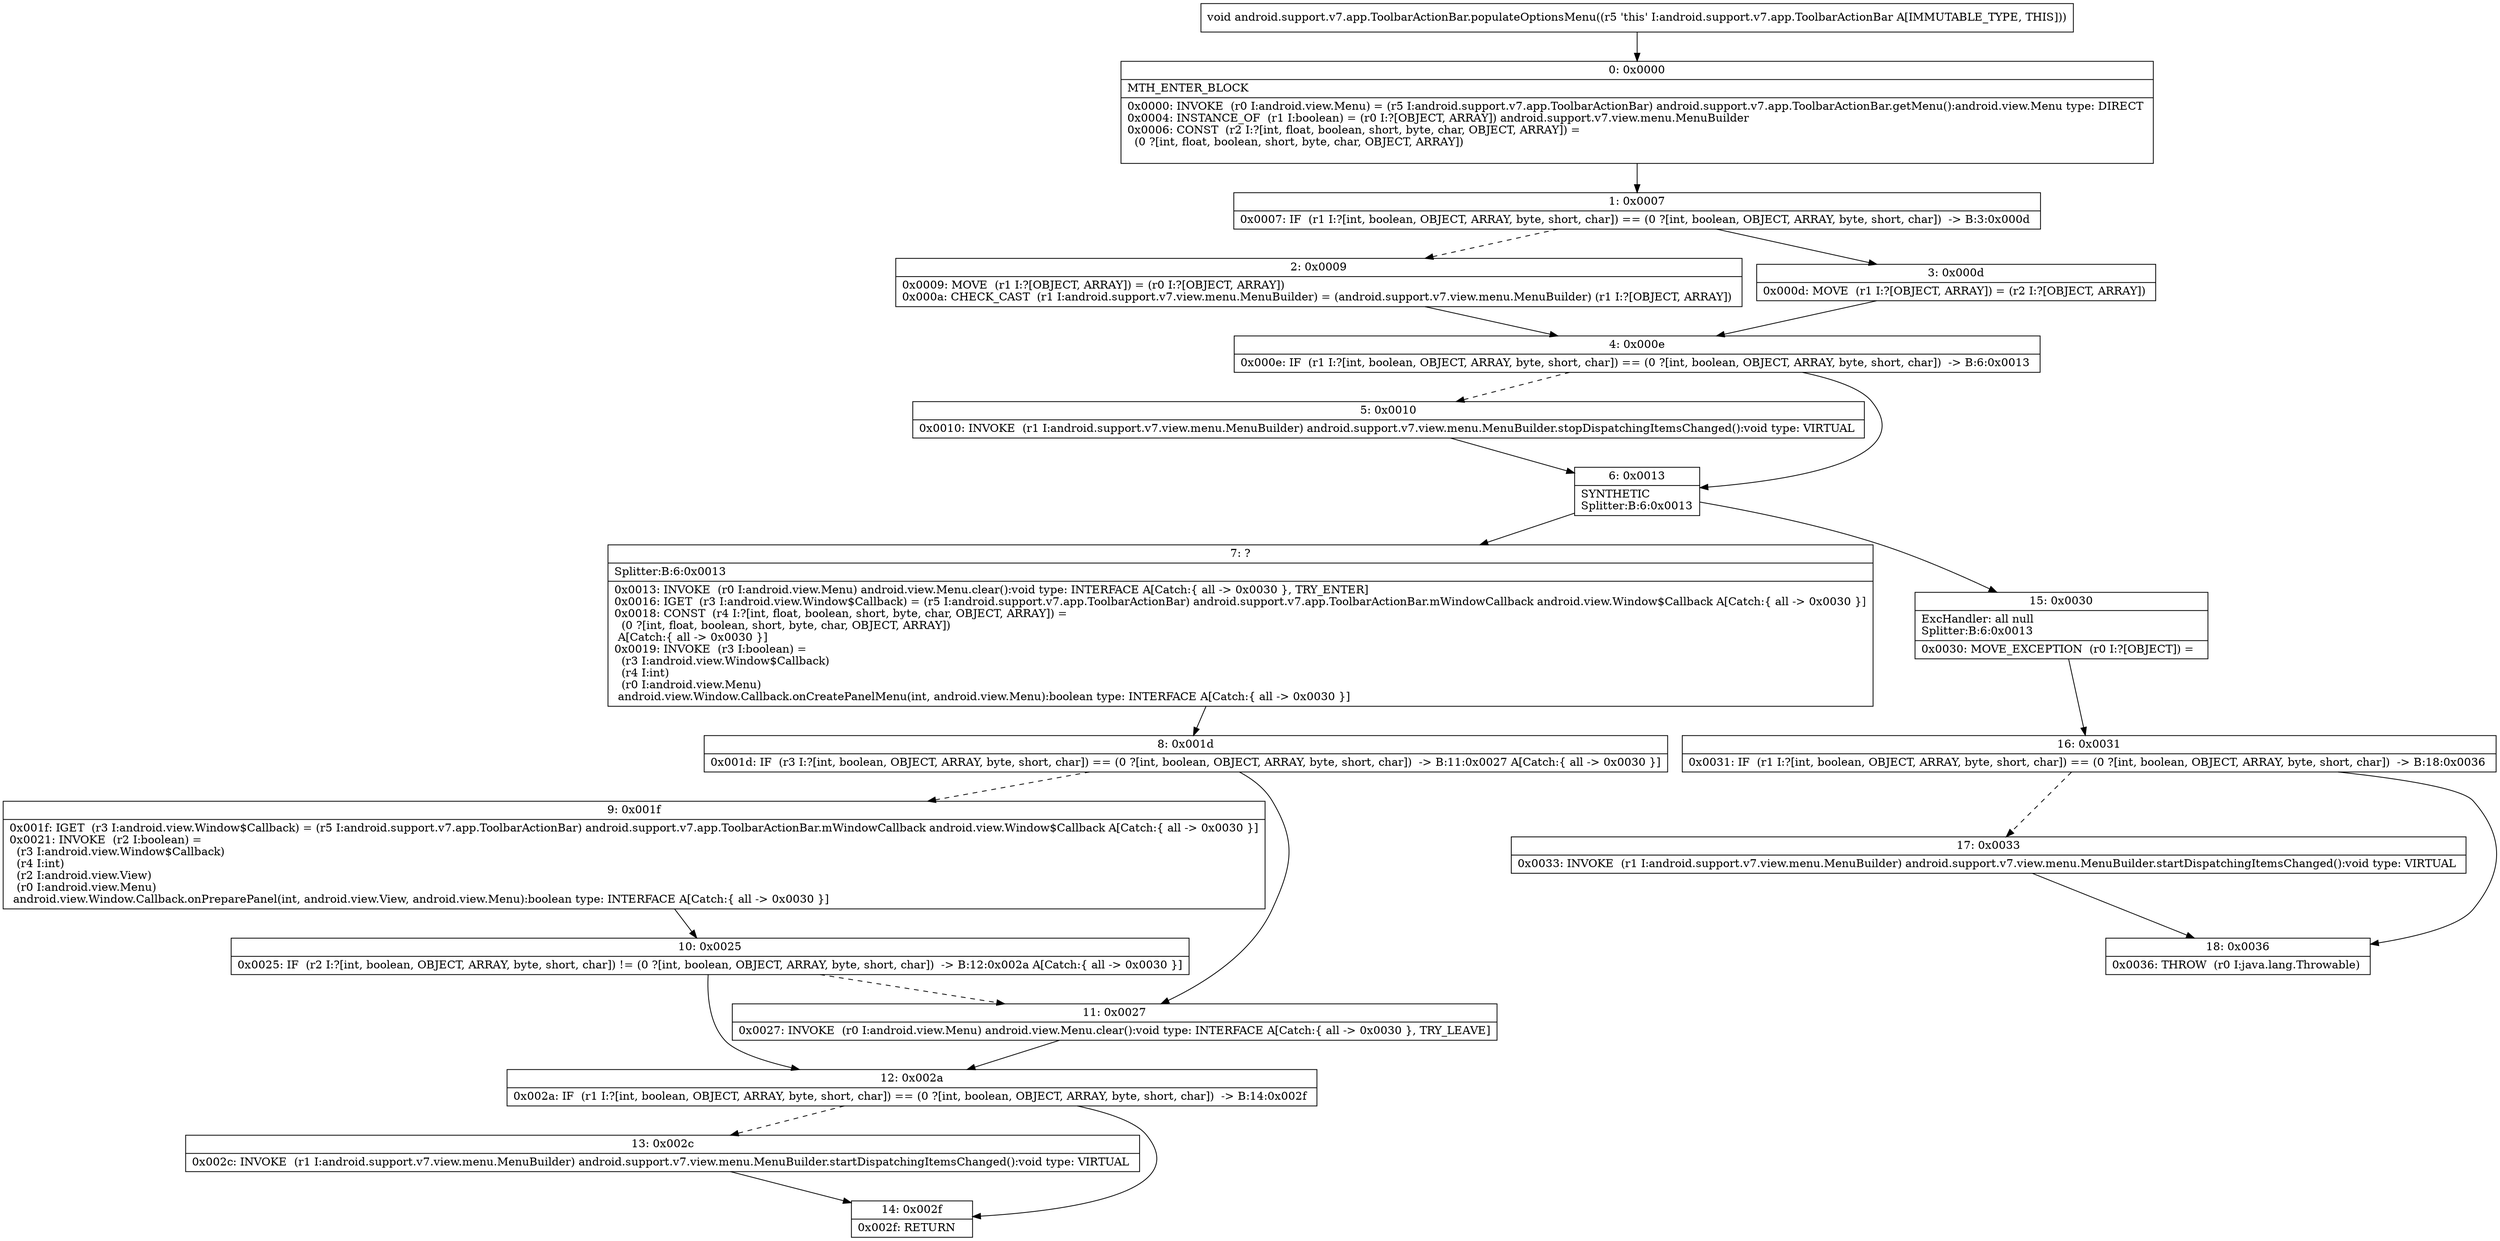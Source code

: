 digraph "CFG forandroid.support.v7.app.ToolbarActionBar.populateOptionsMenu()V" {
Node_0 [shape=record,label="{0\:\ 0x0000|MTH_ENTER_BLOCK\l|0x0000: INVOKE  (r0 I:android.view.Menu) = (r5 I:android.support.v7.app.ToolbarActionBar) android.support.v7.app.ToolbarActionBar.getMenu():android.view.Menu type: DIRECT \l0x0004: INSTANCE_OF  (r1 I:boolean) = (r0 I:?[OBJECT, ARRAY]) android.support.v7.view.menu.MenuBuilder \l0x0006: CONST  (r2 I:?[int, float, boolean, short, byte, char, OBJECT, ARRAY]) = \l  (0 ?[int, float, boolean, short, byte, char, OBJECT, ARRAY])\l \l}"];
Node_1 [shape=record,label="{1\:\ 0x0007|0x0007: IF  (r1 I:?[int, boolean, OBJECT, ARRAY, byte, short, char]) == (0 ?[int, boolean, OBJECT, ARRAY, byte, short, char])  \-\> B:3:0x000d \l}"];
Node_2 [shape=record,label="{2\:\ 0x0009|0x0009: MOVE  (r1 I:?[OBJECT, ARRAY]) = (r0 I:?[OBJECT, ARRAY]) \l0x000a: CHECK_CAST  (r1 I:android.support.v7.view.menu.MenuBuilder) = (android.support.v7.view.menu.MenuBuilder) (r1 I:?[OBJECT, ARRAY]) \l}"];
Node_3 [shape=record,label="{3\:\ 0x000d|0x000d: MOVE  (r1 I:?[OBJECT, ARRAY]) = (r2 I:?[OBJECT, ARRAY]) \l}"];
Node_4 [shape=record,label="{4\:\ 0x000e|0x000e: IF  (r1 I:?[int, boolean, OBJECT, ARRAY, byte, short, char]) == (0 ?[int, boolean, OBJECT, ARRAY, byte, short, char])  \-\> B:6:0x0013 \l}"];
Node_5 [shape=record,label="{5\:\ 0x0010|0x0010: INVOKE  (r1 I:android.support.v7.view.menu.MenuBuilder) android.support.v7.view.menu.MenuBuilder.stopDispatchingItemsChanged():void type: VIRTUAL \l}"];
Node_6 [shape=record,label="{6\:\ 0x0013|SYNTHETIC\lSplitter:B:6:0x0013\l}"];
Node_7 [shape=record,label="{7\:\ ?|Splitter:B:6:0x0013\l|0x0013: INVOKE  (r0 I:android.view.Menu) android.view.Menu.clear():void type: INTERFACE A[Catch:\{ all \-\> 0x0030 \}, TRY_ENTER]\l0x0016: IGET  (r3 I:android.view.Window$Callback) = (r5 I:android.support.v7.app.ToolbarActionBar) android.support.v7.app.ToolbarActionBar.mWindowCallback android.view.Window$Callback A[Catch:\{ all \-\> 0x0030 \}]\l0x0018: CONST  (r4 I:?[int, float, boolean, short, byte, char, OBJECT, ARRAY]) = \l  (0 ?[int, float, boolean, short, byte, char, OBJECT, ARRAY])\l A[Catch:\{ all \-\> 0x0030 \}]\l0x0019: INVOKE  (r3 I:boolean) = \l  (r3 I:android.view.Window$Callback)\l  (r4 I:int)\l  (r0 I:android.view.Menu)\l android.view.Window.Callback.onCreatePanelMenu(int, android.view.Menu):boolean type: INTERFACE A[Catch:\{ all \-\> 0x0030 \}]\l}"];
Node_8 [shape=record,label="{8\:\ 0x001d|0x001d: IF  (r3 I:?[int, boolean, OBJECT, ARRAY, byte, short, char]) == (0 ?[int, boolean, OBJECT, ARRAY, byte, short, char])  \-\> B:11:0x0027 A[Catch:\{ all \-\> 0x0030 \}]\l}"];
Node_9 [shape=record,label="{9\:\ 0x001f|0x001f: IGET  (r3 I:android.view.Window$Callback) = (r5 I:android.support.v7.app.ToolbarActionBar) android.support.v7.app.ToolbarActionBar.mWindowCallback android.view.Window$Callback A[Catch:\{ all \-\> 0x0030 \}]\l0x0021: INVOKE  (r2 I:boolean) = \l  (r3 I:android.view.Window$Callback)\l  (r4 I:int)\l  (r2 I:android.view.View)\l  (r0 I:android.view.Menu)\l android.view.Window.Callback.onPreparePanel(int, android.view.View, android.view.Menu):boolean type: INTERFACE A[Catch:\{ all \-\> 0x0030 \}]\l}"];
Node_10 [shape=record,label="{10\:\ 0x0025|0x0025: IF  (r2 I:?[int, boolean, OBJECT, ARRAY, byte, short, char]) != (0 ?[int, boolean, OBJECT, ARRAY, byte, short, char])  \-\> B:12:0x002a A[Catch:\{ all \-\> 0x0030 \}]\l}"];
Node_11 [shape=record,label="{11\:\ 0x0027|0x0027: INVOKE  (r0 I:android.view.Menu) android.view.Menu.clear():void type: INTERFACE A[Catch:\{ all \-\> 0x0030 \}, TRY_LEAVE]\l}"];
Node_12 [shape=record,label="{12\:\ 0x002a|0x002a: IF  (r1 I:?[int, boolean, OBJECT, ARRAY, byte, short, char]) == (0 ?[int, boolean, OBJECT, ARRAY, byte, short, char])  \-\> B:14:0x002f \l}"];
Node_13 [shape=record,label="{13\:\ 0x002c|0x002c: INVOKE  (r1 I:android.support.v7.view.menu.MenuBuilder) android.support.v7.view.menu.MenuBuilder.startDispatchingItemsChanged():void type: VIRTUAL \l}"];
Node_14 [shape=record,label="{14\:\ 0x002f|0x002f: RETURN   \l}"];
Node_15 [shape=record,label="{15\:\ 0x0030|ExcHandler: all null\lSplitter:B:6:0x0013\l|0x0030: MOVE_EXCEPTION  (r0 I:?[OBJECT]) =  \l}"];
Node_16 [shape=record,label="{16\:\ 0x0031|0x0031: IF  (r1 I:?[int, boolean, OBJECT, ARRAY, byte, short, char]) == (0 ?[int, boolean, OBJECT, ARRAY, byte, short, char])  \-\> B:18:0x0036 \l}"];
Node_17 [shape=record,label="{17\:\ 0x0033|0x0033: INVOKE  (r1 I:android.support.v7.view.menu.MenuBuilder) android.support.v7.view.menu.MenuBuilder.startDispatchingItemsChanged():void type: VIRTUAL \l}"];
Node_18 [shape=record,label="{18\:\ 0x0036|0x0036: THROW  (r0 I:java.lang.Throwable) \l}"];
MethodNode[shape=record,label="{void android.support.v7.app.ToolbarActionBar.populateOptionsMenu((r5 'this' I:android.support.v7.app.ToolbarActionBar A[IMMUTABLE_TYPE, THIS])) }"];
MethodNode -> Node_0;
Node_0 -> Node_1;
Node_1 -> Node_2[style=dashed];
Node_1 -> Node_3;
Node_2 -> Node_4;
Node_3 -> Node_4;
Node_4 -> Node_5[style=dashed];
Node_4 -> Node_6;
Node_5 -> Node_6;
Node_6 -> Node_7;
Node_6 -> Node_15;
Node_7 -> Node_8;
Node_8 -> Node_9[style=dashed];
Node_8 -> Node_11;
Node_9 -> Node_10;
Node_10 -> Node_11[style=dashed];
Node_10 -> Node_12;
Node_11 -> Node_12;
Node_12 -> Node_13[style=dashed];
Node_12 -> Node_14;
Node_13 -> Node_14;
Node_15 -> Node_16;
Node_16 -> Node_17[style=dashed];
Node_16 -> Node_18;
Node_17 -> Node_18;
}

